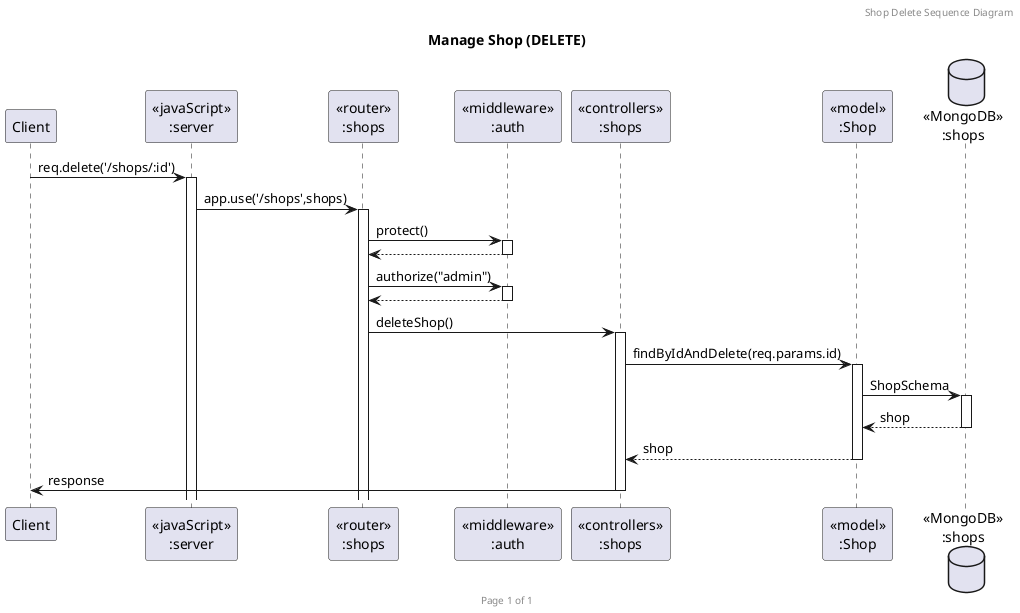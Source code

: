 @startuml Manage Shop (DELETE)

header Shop Delete Sequence Diagram
footer Page %page% of %lastpage%
title "Manage Shop (DELETE)"

participant "Client" as client
participant "<<javaScript>>\n:server" as server
participant "<<router>>\n:shops" as routerShops
participant "<<middleware>>\n:auth" as middleware
participant "<<controllers>>\n:shops" as controllersShops
participant "<<model>>\n:Shop" as modelShop
database "<<MongoDB>>\n:shops" as ShopsDatabase

client->server ++:req.delete('/shops/:id')
server->routerShops ++:app.use('/shops',shops)
routerShops->middleware ++:protect()
return
routerShops->middleware ++:authorize("admin")
return
routerShops -> controllersShops ++:deleteShop()
controllersShops->modelShop ++:findByIdAndDelete(req.params.id)
modelShop ->ShopsDatabase ++: ShopSchema
ShopsDatabase --> modelShop --: shop
controllersShops <-- modelShop --:shop
controllersShops->client --:response

@enduml
